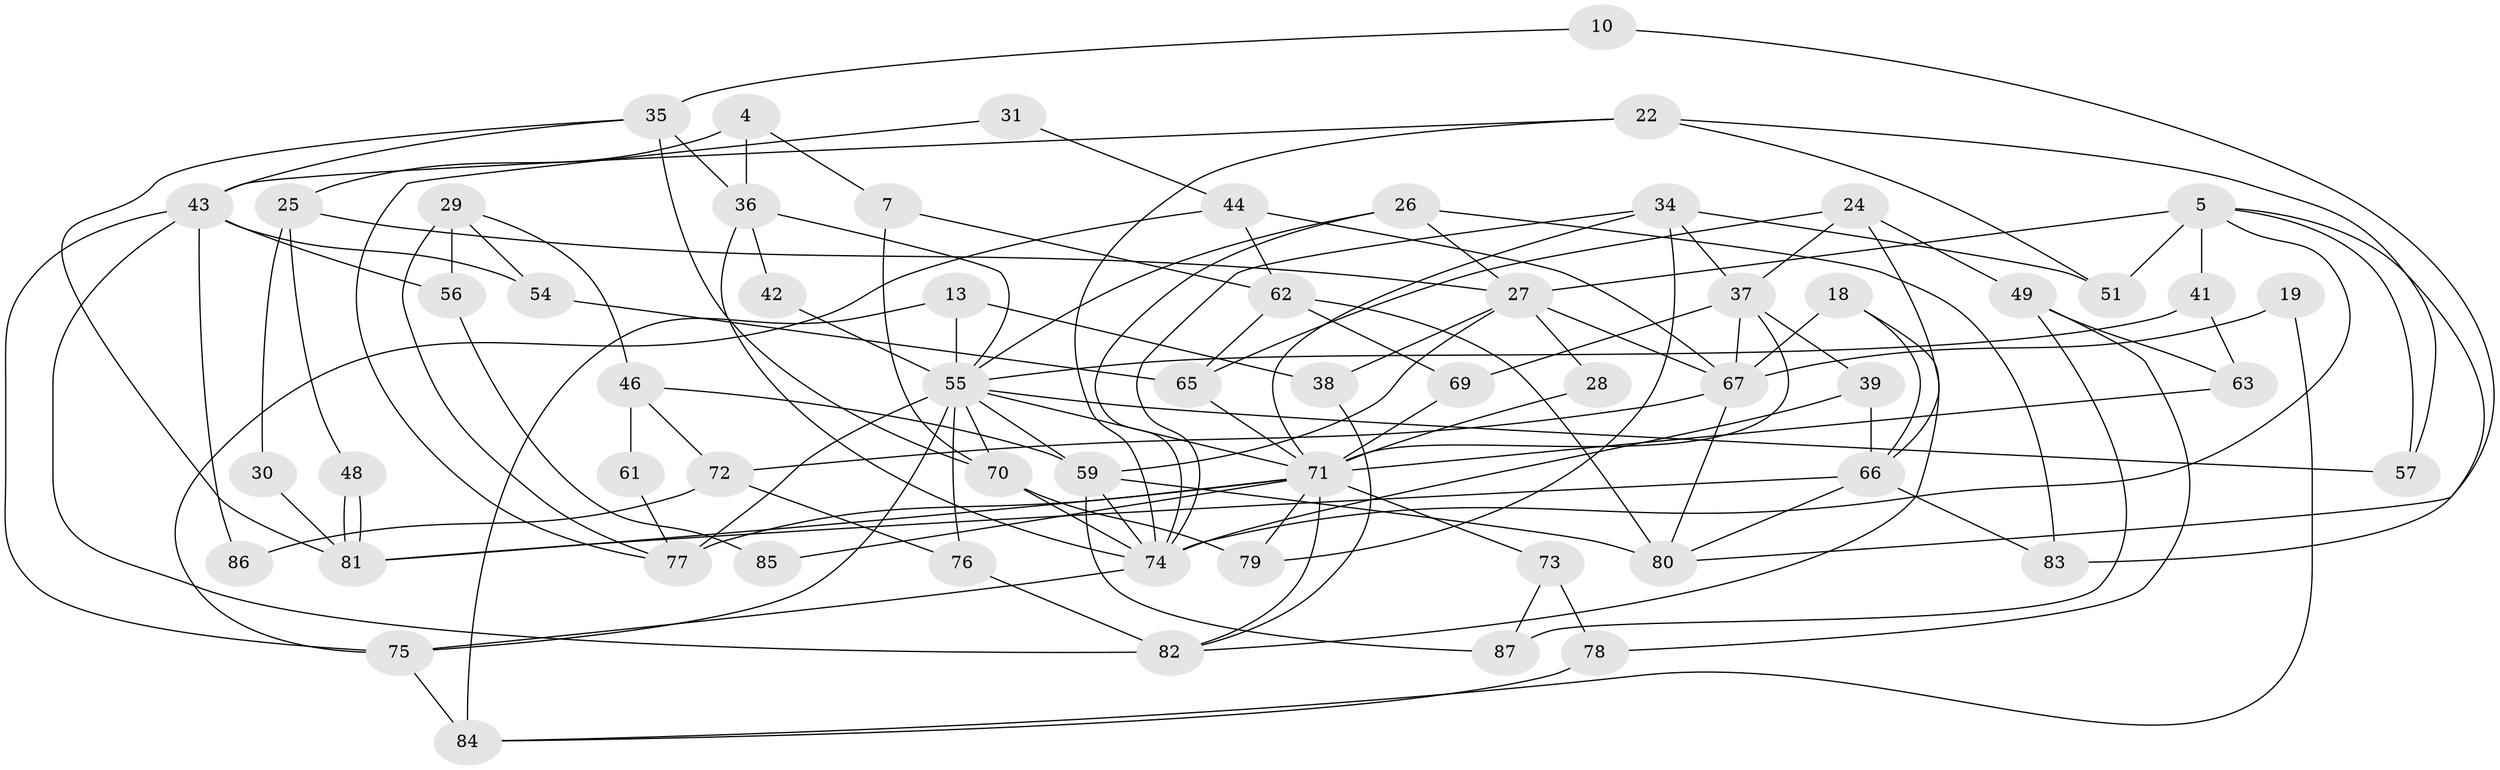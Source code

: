 // original degree distribution, {5: 0.10344827586206896, 8: 0.034482758620689655, 4: 0.27586206896551724, 7: 0.034482758620689655, 3: 0.2988505747126437, 2: 0.13793103448275862, 6: 0.11494252873563218}
// Generated by graph-tools (version 1.1) at 2025/55/03/04/25 21:55:31]
// undirected, 60 vertices, 126 edges
graph export_dot {
graph [start="1"]
  node [color=gray90,style=filled];
  4;
  5;
  7;
  10;
  13;
  18;
  19;
  22;
  24;
  25;
  26;
  27 [super="+17"];
  28;
  29;
  30;
  31;
  34;
  35;
  36 [super="+33"];
  37;
  38;
  39;
  41 [super="+6"];
  42;
  43 [super="+15"];
  44;
  46;
  48;
  49;
  51;
  54;
  55 [super="+12+50+45"];
  56 [super="+23"];
  57 [super="+8"];
  59 [super="+47"];
  61;
  62 [super="+32"];
  63;
  65;
  66 [super="+1"];
  67 [super="+21"];
  69;
  70;
  71 [super="+52+53"];
  72;
  73;
  74 [super="+64"];
  75 [super="+68"];
  76 [super="+40"];
  77 [super="+60"];
  78;
  79;
  80;
  81;
  82;
  83;
  84 [super="+14"];
  85;
  86;
  87;
  4 -- 36 [weight=2];
  4 -- 7;
  4 -- 25;
  5 -- 83;
  5 -- 27;
  5 -- 41 [weight=2];
  5 -- 51;
  5 -- 57;
  5 -- 74;
  7 -- 70;
  7 -- 62;
  10 -- 35;
  10 -- 80;
  13 -- 84 [weight=2];
  13 -- 38;
  13 -- 55 [weight=2];
  18 -- 82;
  18 -- 66;
  18 -- 67;
  19 -- 67;
  19 -- 84;
  22 -- 43;
  22 -- 51;
  22 -- 57;
  22 -- 74;
  24 -- 37;
  24 -- 49;
  24 -- 65;
  24 -- 66;
  25 -- 27;
  25 -- 30;
  25 -- 48;
  26 -- 27;
  26 -- 83;
  26 -- 55;
  26 -- 74;
  27 -- 28;
  27 -- 38;
  27 -- 67 [weight=2];
  27 -- 59;
  28 -- 71;
  29 -- 77;
  29 -- 46;
  29 -- 54;
  29 -- 56 [weight=2];
  30 -- 81;
  31 -- 44;
  31 -- 77;
  34 -- 37;
  34 -- 51;
  34 -- 74;
  34 -- 79;
  34 -- 71;
  35 -- 81;
  35 -- 70;
  35 -- 36 [weight=2];
  35 -- 43;
  36 -- 55;
  36 -- 42;
  36 -- 74;
  37 -- 69;
  37 -- 39;
  37 -- 67;
  37 -- 71;
  38 -- 82;
  39 -- 66;
  39 -- 74;
  41 -- 63;
  41 -- 55;
  42 -- 55;
  43 -- 86;
  43 -- 56 [weight=2];
  43 -- 82;
  43 -- 54;
  43 -- 75;
  44 -- 62;
  44 -- 67;
  44 -- 75;
  46 -- 59;
  46 -- 61;
  46 -- 72;
  48 -- 81;
  48 -- 81;
  49 -- 63;
  49 -- 78;
  49 -- 87;
  54 -- 65;
  55 -- 59 [weight=2];
  55 -- 71 [weight=3];
  55 -- 75 [weight=4];
  55 -- 57;
  55 -- 76;
  55 -- 77 [weight=3];
  55 -- 70;
  56 -- 85;
  59 -- 80;
  59 -- 87;
  59 -- 74 [weight=2];
  61 -- 77;
  62 -- 65;
  62 -- 69;
  62 -- 80 [weight=2];
  63 -- 71;
  65 -- 71;
  66 -- 81 [weight=2];
  66 -- 83;
  66 -- 80;
  67 -- 72;
  67 -- 80;
  69 -- 71;
  70 -- 79;
  70 -- 74;
  71 -- 81;
  71 -- 77;
  71 -- 82;
  71 -- 85;
  71 -- 73;
  71 -- 79;
  72 -- 76;
  72 -- 86;
  73 -- 87;
  73 -- 78;
  74 -- 75 [weight=2];
  75 -- 84;
  76 -- 82 [weight=2];
  78 -- 84;
}
